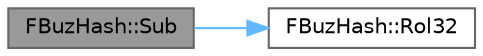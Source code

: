 digraph "FBuzHash::Sub"
{
 // INTERACTIVE_SVG=YES
 // LATEX_PDF_SIZE
  bgcolor="transparent";
  edge [fontname=Helvetica,fontsize=10,labelfontname=Helvetica,labelfontsize=10];
  node [fontname=Helvetica,fontsize=10,shape=box,height=0.2,width=0.4];
  rankdir="LR";
  Node1 [id="Node000001",label="FBuzHash::Sub",height=0.2,width=0.4,color="gray40", fillcolor="grey60", style="filled", fontcolor="black",tooltip="Removes a byte from the back of the sliding window and updates the hash."];
  Node1 -> Node2 [id="edge1_Node000001_Node000002",color="steelblue1",style="solid",tooltip=" "];
  Node2 [id="Node000002",label="FBuzHash::Rol32",height=0.2,width=0.4,color="grey40", fillcolor="white", style="filled",URL="$d5/df2/structFBuzHash.html#a9f1b4d8d812d24914803a1a90c656e99",tooltip=" "];
}

